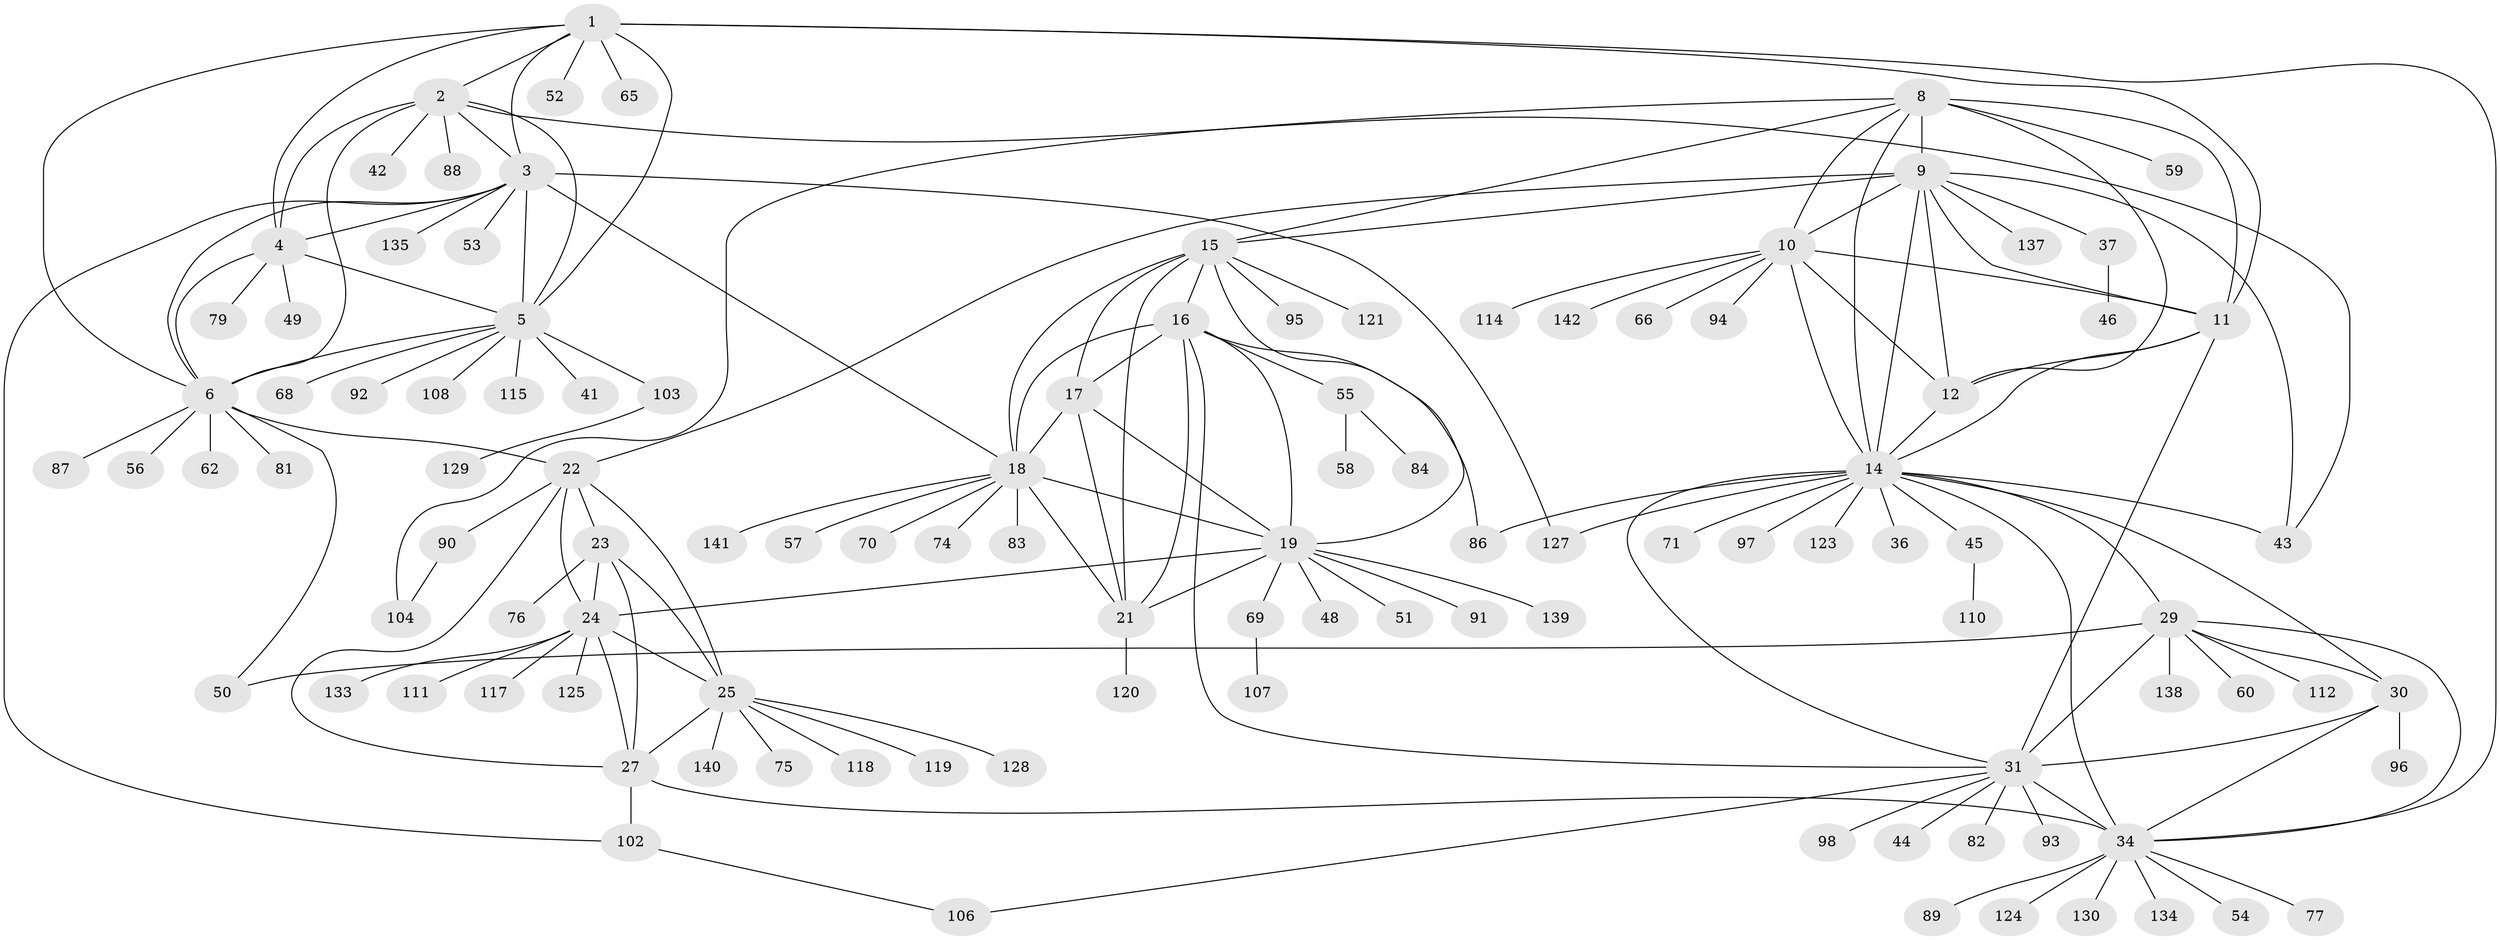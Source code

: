// Generated by graph-tools (version 1.1) at 2025/24/03/03/25 07:24:15]
// undirected, 109 vertices, 166 edges
graph export_dot {
graph [start="1"]
  node [color=gray90,style=filled];
  1 [super="+85"];
  2 [super="+47"];
  3 [super="+61"];
  4;
  5 [super="+7"];
  6 [super="+40"];
  8 [super="+13"];
  9 [super="+109"];
  10 [super="+73"];
  11 [super="+38"];
  12;
  14 [super="+33"];
  15 [super="+72"];
  16 [super="+132"];
  17 [super="+80"];
  18 [super="+20"];
  19 [super="+116"];
  21;
  22 [super="+105"];
  23;
  24 [super="+28"];
  25 [super="+26"];
  27 [super="+113"];
  29;
  30 [super="+78"];
  31 [super="+32"];
  34 [super="+35"];
  36;
  37 [super="+39"];
  41;
  42;
  43;
  44;
  45 [super="+100"];
  46;
  48;
  49;
  50 [super="+63"];
  51;
  52;
  53;
  54 [super="+101"];
  55;
  56;
  57 [super="+67"];
  58 [super="+64"];
  59;
  60;
  62;
  65;
  66;
  68;
  69;
  70;
  71;
  74;
  75;
  76;
  77;
  79;
  81;
  82;
  83;
  84;
  86 [super="+99"];
  87;
  88;
  89;
  90;
  91;
  92;
  93 [super="+122"];
  94;
  95;
  96;
  97;
  98;
  102;
  103 [super="+136"];
  104;
  106;
  107;
  108;
  110;
  111;
  112;
  114 [super="+126"];
  115;
  117;
  118;
  119;
  120;
  121;
  123;
  124;
  125 [super="+131"];
  127;
  128;
  129;
  130;
  133;
  134;
  135;
  137;
  138;
  139;
  140;
  141;
  142;
  1 -- 2;
  1 -- 3;
  1 -- 4;
  1 -- 5 [weight=2];
  1 -- 6;
  1 -- 11;
  1 -- 52;
  1 -- 65;
  1 -- 34;
  2 -- 3;
  2 -- 4;
  2 -- 5 [weight=2];
  2 -- 6;
  2 -- 42;
  2 -- 43;
  2 -- 88;
  3 -- 4;
  3 -- 5 [weight=2];
  3 -- 6;
  3 -- 53;
  3 -- 102;
  3 -- 127;
  3 -- 135;
  3 -- 18;
  4 -- 5 [weight=2];
  4 -- 6;
  4 -- 49;
  4 -- 79;
  5 -- 6 [weight=2];
  5 -- 41;
  5 -- 68;
  5 -- 92;
  5 -- 103;
  5 -- 115;
  5 -- 108;
  6 -- 22;
  6 -- 56;
  6 -- 81;
  6 -- 87;
  6 -- 62;
  6 -- 50;
  8 -- 9 [weight=2];
  8 -- 10 [weight=2];
  8 -- 11 [weight=2];
  8 -- 12 [weight=2];
  8 -- 14 [weight=2];
  8 -- 59;
  8 -- 104;
  8 -- 15;
  9 -- 10;
  9 -- 11;
  9 -- 12;
  9 -- 14;
  9 -- 22;
  9 -- 37;
  9 -- 137;
  9 -- 15;
  9 -- 43;
  10 -- 11;
  10 -- 12;
  10 -- 14;
  10 -- 66;
  10 -- 94;
  10 -- 114;
  10 -- 142;
  11 -- 12;
  11 -- 14;
  11 -- 31;
  12 -- 14;
  14 -- 45;
  14 -- 97;
  14 -- 123;
  14 -- 34 [weight=2];
  14 -- 36;
  14 -- 71;
  14 -- 43;
  14 -- 86;
  14 -- 127;
  14 -- 29;
  14 -- 30;
  14 -- 31 [weight=2];
  15 -- 16;
  15 -- 17;
  15 -- 18 [weight=2];
  15 -- 19;
  15 -- 21;
  15 -- 95;
  15 -- 121;
  16 -- 17;
  16 -- 18 [weight=2];
  16 -- 19;
  16 -- 21;
  16 -- 55;
  16 -- 86;
  16 -- 31;
  17 -- 18 [weight=2];
  17 -- 19;
  17 -- 21;
  18 -- 19 [weight=2];
  18 -- 21 [weight=2];
  18 -- 57;
  18 -- 70;
  18 -- 74;
  18 -- 141;
  18 -- 83;
  19 -- 21;
  19 -- 24;
  19 -- 48;
  19 -- 51;
  19 -- 69;
  19 -- 91;
  19 -- 139;
  21 -- 120;
  22 -- 23;
  22 -- 24 [weight=2];
  22 -- 25 [weight=2];
  22 -- 27;
  22 -- 90;
  23 -- 24 [weight=2];
  23 -- 25 [weight=2];
  23 -- 27;
  23 -- 76;
  24 -- 25 [weight=4];
  24 -- 27 [weight=2];
  24 -- 125;
  24 -- 133;
  24 -- 117;
  24 -- 111;
  25 -- 27 [weight=2];
  25 -- 75;
  25 -- 118;
  25 -- 119;
  25 -- 128;
  25 -- 140;
  27 -- 34;
  27 -- 102;
  29 -- 30;
  29 -- 31 [weight=2];
  29 -- 34 [weight=2];
  29 -- 50;
  29 -- 60;
  29 -- 112;
  29 -- 138;
  30 -- 31 [weight=2];
  30 -- 34 [weight=2];
  30 -- 96;
  31 -- 34 [weight=4];
  31 -- 44;
  31 -- 82;
  31 -- 93;
  31 -- 106;
  31 -- 98;
  34 -- 77;
  34 -- 130;
  34 -- 134;
  34 -- 54;
  34 -- 89;
  34 -- 124;
  37 -- 46;
  45 -- 110;
  55 -- 58;
  55 -- 84;
  69 -- 107;
  90 -- 104;
  102 -- 106;
  103 -- 129;
}
